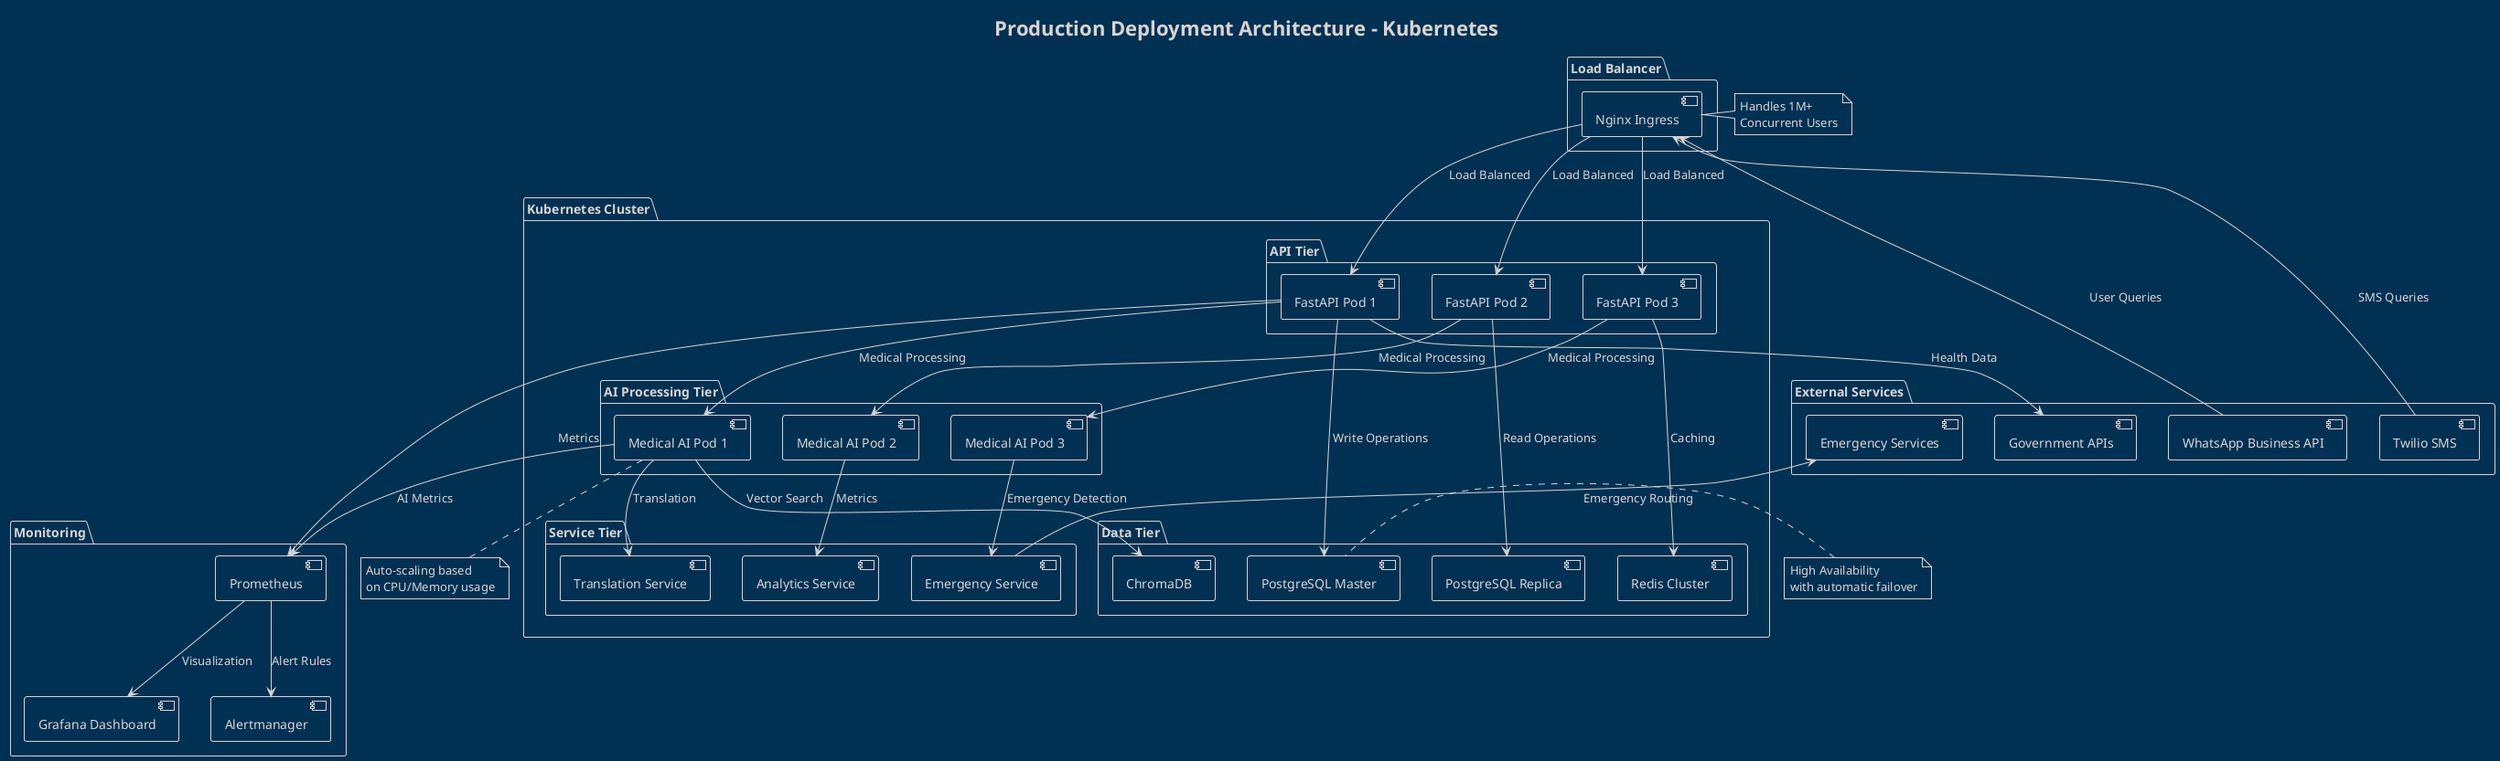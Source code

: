 @startuml Kubernetes_Deployment
!theme blueprint
title Production Deployment Architecture - Kubernetes

package "Load Balancer" {
  [Nginx Ingress] as NGINX
}

package "Kubernetes Cluster" {
  
  package "API Tier" {
    [FastAPI Pod 1] as API1
    [FastAPI Pod 2] as API2
    [FastAPI Pod 3] as API3
  }
  
  package "AI Processing Tier" {
    [Medical AI Pod 1] as AI1
    [Medical AI Pod 2] as AI2
    [Medical AI Pod 3] as AI3
  }
  
  package "Service Tier" {
    [Translation Service] as TRANS
    [Analytics Service] as ANALYTICS
    [Emergency Service] as EMERGENCY
  }
  
  package "Data Tier" {
    [PostgreSQL Master] as DB_MASTER
    [PostgreSQL Replica] as DB_REPLICA
    [Redis Cluster] as REDIS
    [ChromaDB] as CHROMA
  }
}

package "External Services" {
  [WhatsApp Business API] as WHATSAPP
  [Twilio SMS] as TWILIO
  [Government APIs] as GOV_API
  [Emergency Services] as EMERGENCY_EXT
}

package "Monitoring" {
  [Prometheus] as PROMETHEUS
  [Grafana Dashboard] as GRAFANA
  [Alertmanager] as ALERTS
}

' Traffic Flow
WHATSAPP --> NGINX : User Queries
TWILIO --> NGINX : SMS Queries
NGINX --> API1 : Load Balanced
NGINX --> API2 : Load Balanced  
NGINX --> API3 : Load Balanced

API1 --> AI1 : Medical Processing
API2 --> AI2 : Medical Processing
API3 --> AI3 : Medical Processing

AI1 --> TRANS : Translation
AI2 --> ANALYTICS : Metrics
AI3 --> EMERGENCY : Emergency Detection

' Data Connections
API1 --> DB_MASTER : Write Operations
API2 --> DB_REPLICA : Read Operations
API3 --> REDIS : Caching
AI1 --> CHROMA : Vector Search

' External Integrations
EMERGENCY --> EMERGENCY_EXT : Emergency Routing
API1 --> GOV_API : Health Data

' Monitoring
API1 --> PROMETHEUS : Metrics
AI1 --> PROMETHEUS : AI Metrics
PROMETHEUS --> GRAFANA : Visualization
PROMETHEUS --> ALERTS : Alert Rules

note right of NGINX : Handles 1M+\nConcurrent Users

note bottom of AI1 : Auto-scaling based\non CPU/Memory usage

note left of DB_MASTER : High Availability\nwith automatic failover

@enduml